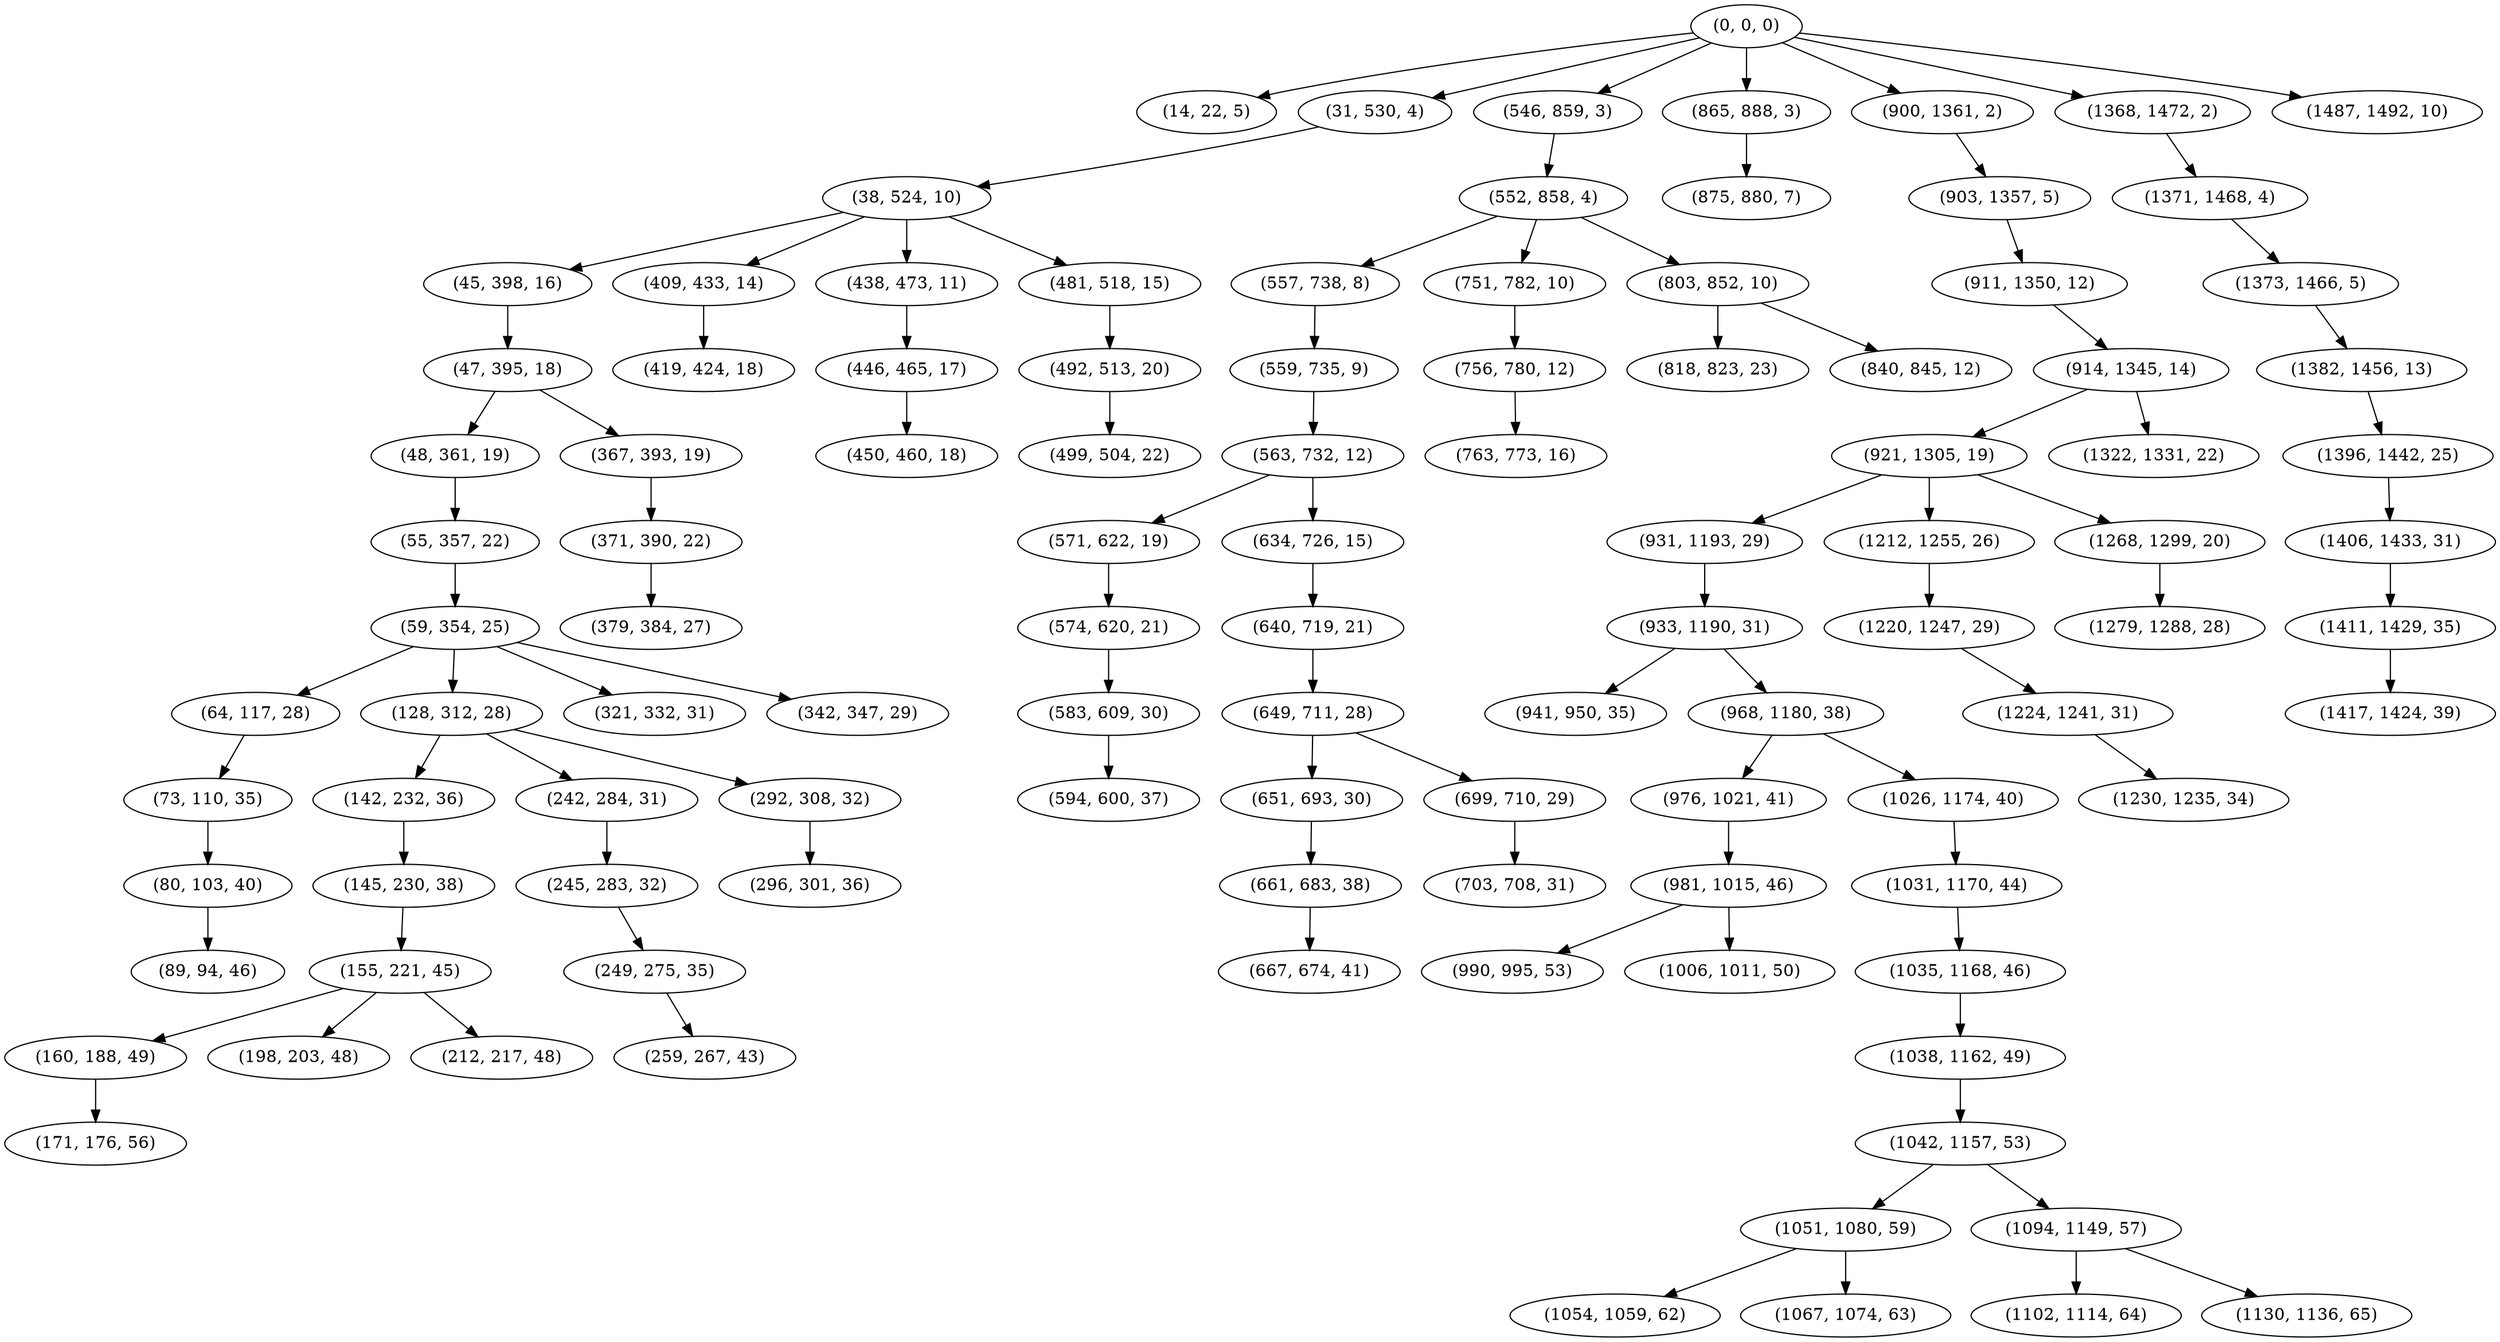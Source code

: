 digraph tree {
    "(0, 0, 0)";
    "(14, 22, 5)";
    "(31, 530, 4)";
    "(38, 524, 10)";
    "(45, 398, 16)";
    "(47, 395, 18)";
    "(48, 361, 19)";
    "(55, 357, 22)";
    "(59, 354, 25)";
    "(64, 117, 28)";
    "(73, 110, 35)";
    "(80, 103, 40)";
    "(89, 94, 46)";
    "(128, 312, 28)";
    "(142, 232, 36)";
    "(145, 230, 38)";
    "(155, 221, 45)";
    "(160, 188, 49)";
    "(171, 176, 56)";
    "(198, 203, 48)";
    "(212, 217, 48)";
    "(242, 284, 31)";
    "(245, 283, 32)";
    "(249, 275, 35)";
    "(259, 267, 43)";
    "(292, 308, 32)";
    "(296, 301, 36)";
    "(321, 332, 31)";
    "(342, 347, 29)";
    "(367, 393, 19)";
    "(371, 390, 22)";
    "(379, 384, 27)";
    "(409, 433, 14)";
    "(419, 424, 18)";
    "(438, 473, 11)";
    "(446, 465, 17)";
    "(450, 460, 18)";
    "(481, 518, 15)";
    "(492, 513, 20)";
    "(499, 504, 22)";
    "(546, 859, 3)";
    "(552, 858, 4)";
    "(557, 738, 8)";
    "(559, 735, 9)";
    "(563, 732, 12)";
    "(571, 622, 19)";
    "(574, 620, 21)";
    "(583, 609, 30)";
    "(594, 600, 37)";
    "(634, 726, 15)";
    "(640, 719, 21)";
    "(649, 711, 28)";
    "(651, 693, 30)";
    "(661, 683, 38)";
    "(667, 674, 41)";
    "(699, 710, 29)";
    "(703, 708, 31)";
    "(751, 782, 10)";
    "(756, 780, 12)";
    "(763, 773, 16)";
    "(803, 852, 10)";
    "(818, 823, 23)";
    "(840, 845, 12)";
    "(865, 888, 3)";
    "(875, 880, 7)";
    "(900, 1361, 2)";
    "(903, 1357, 5)";
    "(911, 1350, 12)";
    "(914, 1345, 14)";
    "(921, 1305, 19)";
    "(931, 1193, 29)";
    "(933, 1190, 31)";
    "(941, 950, 35)";
    "(968, 1180, 38)";
    "(976, 1021, 41)";
    "(981, 1015, 46)";
    "(990, 995, 53)";
    "(1006, 1011, 50)";
    "(1026, 1174, 40)";
    "(1031, 1170, 44)";
    "(1035, 1168, 46)";
    "(1038, 1162, 49)";
    "(1042, 1157, 53)";
    "(1051, 1080, 59)";
    "(1054, 1059, 62)";
    "(1067, 1074, 63)";
    "(1094, 1149, 57)";
    "(1102, 1114, 64)";
    "(1130, 1136, 65)";
    "(1212, 1255, 26)";
    "(1220, 1247, 29)";
    "(1224, 1241, 31)";
    "(1230, 1235, 34)";
    "(1268, 1299, 20)";
    "(1279, 1288, 28)";
    "(1322, 1331, 22)";
    "(1368, 1472, 2)";
    "(1371, 1468, 4)";
    "(1373, 1466, 5)";
    "(1382, 1456, 13)";
    "(1396, 1442, 25)";
    "(1406, 1433, 31)";
    "(1411, 1429, 35)";
    "(1417, 1424, 39)";
    "(1487, 1492, 10)";
    "(0, 0, 0)" -> "(14, 22, 5)";
    "(0, 0, 0)" -> "(31, 530, 4)";
    "(0, 0, 0)" -> "(546, 859, 3)";
    "(0, 0, 0)" -> "(865, 888, 3)";
    "(0, 0, 0)" -> "(900, 1361, 2)";
    "(0, 0, 0)" -> "(1368, 1472, 2)";
    "(0, 0, 0)" -> "(1487, 1492, 10)";
    "(31, 530, 4)" -> "(38, 524, 10)";
    "(38, 524, 10)" -> "(45, 398, 16)";
    "(38, 524, 10)" -> "(409, 433, 14)";
    "(38, 524, 10)" -> "(438, 473, 11)";
    "(38, 524, 10)" -> "(481, 518, 15)";
    "(45, 398, 16)" -> "(47, 395, 18)";
    "(47, 395, 18)" -> "(48, 361, 19)";
    "(47, 395, 18)" -> "(367, 393, 19)";
    "(48, 361, 19)" -> "(55, 357, 22)";
    "(55, 357, 22)" -> "(59, 354, 25)";
    "(59, 354, 25)" -> "(64, 117, 28)";
    "(59, 354, 25)" -> "(128, 312, 28)";
    "(59, 354, 25)" -> "(321, 332, 31)";
    "(59, 354, 25)" -> "(342, 347, 29)";
    "(64, 117, 28)" -> "(73, 110, 35)";
    "(73, 110, 35)" -> "(80, 103, 40)";
    "(80, 103, 40)" -> "(89, 94, 46)";
    "(128, 312, 28)" -> "(142, 232, 36)";
    "(128, 312, 28)" -> "(242, 284, 31)";
    "(128, 312, 28)" -> "(292, 308, 32)";
    "(142, 232, 36)" -> "(145, 230, 38)";
    "(145, 230, 38)" -> "(155, 221, 45)";
    "(155, 221, 45)" -> "(160, 188, 49)";
    "(155, 221, 45)" -> "(198, 203, 48)";
    "(155, 221, 45)" -> "(212, 217, 48)";
    "(160, 188, 49)" -> "(171, 176, 56)";
    "(242, 284, 31)" -> "(245, 283, 32)";
    "(245, 283, 32)" -> "(249, 275, 35)";
    "(249, 275, 35)" -> "(259, 267, 43)";
    "(292, 308, 32)" -> "(296, 301, 36)";
    "(367, 393, 19)" -> "(371, 390, 22)";
    "(371, 390, 22)" -> "(379, 384, 27)";
    "(409, 433, 14)" -> "(419, 424, 18)";
    "(438, 473, 11)" -> "(446, 465, 17)";
    "(446, 465, 17)" -> "(450, 460, 18)";
    "(481, 518, 15)" -> "(492, 513, 20)";
    "(492, 513, 20)" -> "(499, 504, 22)";
    "(546, 859, 3)" -> "(552, 858, 4)";
    "(552, 858, 4)" -> "(557, 738, 8)";
    "(552, 858, 4)" -> "(751, 782, 10)";
    "(552, 858, 4)" -> "(803, 852, 10)";
    "(557, 738, 8)" -> "(559, 735, 9)";
    "(559, 735, 9)" -> "(563, 732, 12)";
    "(563, 732, 12)" -> "(571, 622, 19)";
    "(563, 732, 12)" -> "(634, 726, 15)";
    "(571, 622, 19)" -> "(574, 620, 21)";
    "(574, 620, 21)" -> "(583, 609, 30)";
    "(583, 609, 30)" -> "(594, 600, 37)";
    "(634, 726, 15)" -> "(640, 719, 21)";
    "(640, 719, 21)" -> "(649, 711, 28)";
    "(649, 711, 28)" -> "(651, 693, 30)";
    "(649, 711, 28)" -> "(699, 710, 29)";
    "(651, 693, 30)" -> "(661, 683, 38)";
    "(661, 683, 38)" -> "(667, 674, 41)";
    "(699, 710, 29)" -> "(703, 708, 31)";
    "(751, 782, 10)" -> "(756, 780, 12)";
    "(756, 780, 12)" -> "(763, 773, 16)";
    "(803, 852, 10)" -> "(818, 823, 23)";
    "(803, 852, 10)" -> "(840, 845, 12)";
    "(865, 888, 3)" -> "(875, 880, 7)";
    "(900, 1361, 2)" -> "(903, 1357, 5)";
    "(903, 1357, 5)" -> "(911, 1350, 12)";
    "(911, 1350, 12)" -> "(914, 1345, 14)";
    "(914, 1345, 14)" -> "(921, 1305, 19)";
    "(914, 1345, 14)" -> "(1322, 1331, 22)";
    "(921, 1305, 19)" -> "(931, 1193, 29)";
    "(921, 1305, 19)" -> "(1212, 1255, 26)";
    "(921, 1305, 19)" -> "(1268, 1299, 20)";
    "(931, 1193, 29)" -> "(933, 1190, 31)";
    "(933, 1190, 31)" -> "(941, 950, 35)";
    "(933, 1190, 31)" -> "(968, 1180, 38)";
    "(968, 1180, 38)" -> "(976, 1021, 41)";
    "(968, 1180, 38)" -> "(1026, 1174, 40)";
    "(976, 1021, 41)" -> "(981, 1015, 46)";
    "(981, 1015, 46)" -> "(990, 995, 53)";
    "(981, 1015, 46)" -> "(1006, 1011, 50)";
    "(1026, 1174, 40)" -> "(1031, 1170, 44)";
    "(1031, 1170, 44)" -> "(1035, 1168, 46)";
    "(1035, 1168, 46)" -> "(1038, 1162, 49)";
    "(1038, 1162, 49)" -> "(1042, 1157, 53)";
    "(1042, 1157, 53)" -> "(1051, 1080, 59)";
    "(1042, 1157, 53)" -> "(1094, 1149, 57)";
    "(1051, 1080, 59)" -> "(1054, 1059, 62)";
    "(1051, 1080, 59)" -> "(1067, 1074, 63)";
    "(1094, 1149, 57)" -> "(1102, 1114, 64)";
    "(1094, 1149, 57)" -> "(1130, 1136, 65)";
    "(1212, 1255, 26)" -> "(1220, 1247, 29)";
    "(1220, 1247, 29)" -> "(1224, 1241, 31)";
    "(1224, 1241, 31)" -> "(1230, 1235, 34)";
    "(1268, 1299, 20)" -> "(1279, 1288, 28)";
    "(1368, 1472, 2)" -> "(1371, 1468, 4)";
    "(1371, 1468, 4)" -> "(1373, 1466, 5)";
    "(1373, 1466, 5)" -> "(1382, 1456, 13)";
    "(1382, 1456, 13)" -> "(1396, 1442, 25)";
    "(1396, 1442, 25)" -> "(1406, 1433, 31)";
    "(1406, 1433, 31)" -> "(1411, 1429, 35)";
    "(1411, 1429, 35)" -> "(1417, 1424, 39)";
}
